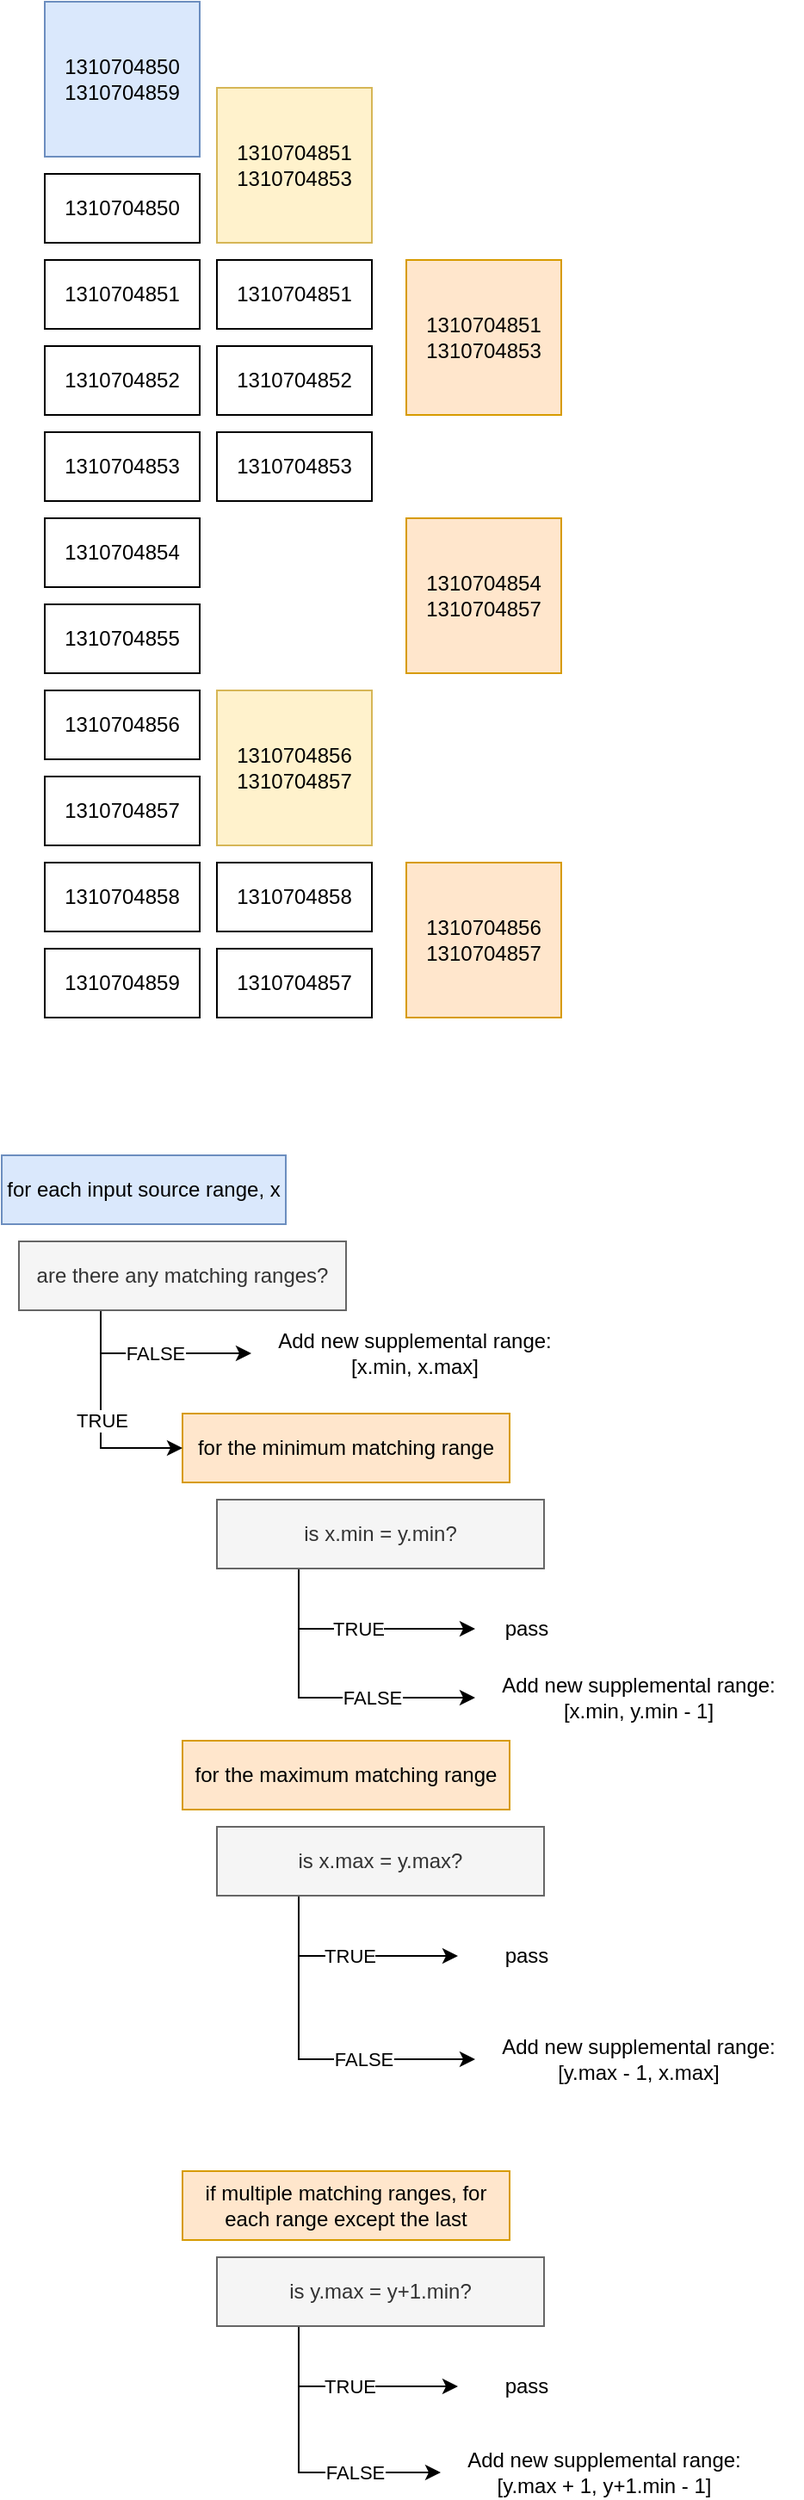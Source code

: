 <mxfile version="22.1.18" type="device">
  <diagram name="Page-1" id="MLN2rzIXKxrf5tGAyEtu">
    <mxGraphModel dx="708" dy="477" grid="1" gridSize="10" guides="1" tooltips="1" connect="1" arrows="1" fold="1" page="1" pageScale="1" pageWidth="850" pageHeight="1100" math="0" shadow="0">
      <root>
        <mxCell id="0" />
        <mxCell id="1" parent="0" />
        <mxCell id="P5py2p3auUi1wWhIR2dC-1" value="1310704850" style="rounded=0;whiteSpace=wrap;html=1;" parent="1" vertex="1">
          <mxGeometry x="80" y="180" width="90" height="40" as="geometry" />
        </mxCell>
        <mxCell id="P5py2p3auUi1wWhIR2dC-2" value="1310704851" style="rounded=0;whiteSpace=wrap;html=1;" parent="1" vertex="1">
          <mxGeometry x="80" y="230" width="90" height="40" as="geometry" />
        </mxCell>
        <mxCell id="P5py2p3auUi1wWhIR2dC-3" value="1310704852" style="rounded=0;whiteSpace=wrap;html=1;" parent="1" vertex="1">
          <mxGeometry x="80" y="280" width="90" height="40" as="geometry" />
        </mxCell>
        <mxCell id="P5py2p3auUi1wWhIR2dC-4" value="1310704853" style="rounded=0;whiteSpace=wrap;html=1;" parent="1" vertex="1">
          <mxGeometry x="80" y="330" width="90" height="40" as="geometry" />
        </mxCell>
        <mxCell id="P5py2p3auUi1wWhIR2dC-5" value="1310704854" style="rounded=0;whiteSpace=wrap;html=1;" parent="1" vertex="1">
          <mxGeometry x="80" y="380" width="90" height="40" as="geometry" />
        </mxCell>
        <mxCell id="P5py2p3auUi1wWhIR2dC-6" value="1310704855" style="rounded=0;whiteSpace=wrap;html=1;" parent="1" vertex="1">
          <mxGeometry x="80" y="430" width="90" height="40" as="geometry" />
        </mxCell>
        <mxCell id="P5py2p3auUi1wWhIR2dC-7" value="1310704856" style="rounded=0;whiteSpace=wrap;html=1;" parent="1" vertex="1">
          <mxGeometry x="80" y="480" width="90" height="40" as="geometry" />
        </mxCell>
        <mxCell id="P5py2p3auUi1wWhIR2dC-8" value="1310704857" style="rounded=0;whiteSpace=wrap;html=1;" parent="1" vertex="1">
          <mxGeometry x="80" y="530" width="90" height="40" as="geometry" />
        </mxCell>
        <mxCell id="P5py2p3auUi1wWhIR2dC-9" value="1310704858" style="rounded=0;whiteSpace=wrap;html=1;" parent="1" vertex="1">
          <mxGeometry x="80" y="580" width="90" height="40" as="geometry" />
        </mxCell>
        <mxCell id="P5py2p3auUi1wWhIR2dC-11" value="1310704859" style="rounded=0;whiteSpace=wrap;html=1;" parent="1" vertex="1">
          <mxGeometry x="80" y="630" width="90" height="40" as="geometry" />
        </mxCell>
        <mxCell id="P5py2p3auUi1wWhIR2dC-14" value="1310704850&lt;br&gt;1310704859" style="rounded=0;whiteSpace=wrap;html=1;fillColor=#dae8fc;strokeColor=#6c8ebf;" parent="1" vertex="1">
          <mxGeometry x="80" y="80" width="90" height="90" as="geometry" />
        </mxCell>
        <mxCell id="POvnpQk6guGHFEmsvNod-3" value="1310704851" style="rounded=0;whiteSpace=wrap;html=1;" vertex="1" parent="1">
          <mxGeometry x="180" y="230" width="90" height="40" as="geometry" />
        </mxCell>
        <mxCell id="POvnpQk6guGHFEmsvNod-4" value="1310704852" style="rounded=0;whiteSpace=wrap;html=1;" vertex="1" parent="1">
          <mxGeometry x="180" y="280" width="90" height="40" as="geometry" />
        </mxCell>
        <mxCell id="POvnpQk6guGHFEmsvNod-5" value="1310704853" style="rounded=0;whiteSpace=wrap;html=1;" vertex="1" parent="1">
          <mxGeometry x="180" y="330" width="90" height="40" as="geometry" />
        </mxCell>
        <mxCell id="POvnpQk6guGHFEmsvNod-6" value="1310704858" style="rounded=0;whiteSpace=wrap;html=1;" vertex="1" parent="1">
          <mxGeometry x="180" y="580" width="90" height="40" as="geometry" />
        </mxCell>
        <mxCell id="POvnpQk6guGHFEmsvNod-7" value="1310704857" style="rounded=0;whiteSpace=wrap;html=1;" vertex="1" parent="1">
          <mxGeometry x="180" y="630" width="90" height="40" as="geometry" />
        </mxCell>
        <mxCell id="POvnpQk6guGHFEmsvNod-8" value="1310704851&lt;br&gt;1310704853" style="rounded=0;whiteSpace=wrap;html=1;fillColor=#fff2cc;strokeColor=#d6b656;" vertex="1" parent="1">
          <mxGeometry x="180" y="130" width="90" height="90" as="geometry" />
        </mxCell>
        <mxCell id="POvnpQk6guGHFEmsvNod-10" value="1310704856&lt;br&gt;1310704857" style="rounded=0;whiteSpace=wrap;html=1;fillColor=#fff2cc;strokeColor=#d6b656;" vertex="1" parent="1">
          <mxGeometry x="180" y="480" width="90" height="90" as="geometry" />
        </mxCell>
        <mxCell id="POvnpQk6guGHFEmsvNod-15" value="1310704851&lt;br&gt;1310704853" style="rounded=0;whiteSpace=wrap;html=1;fillColor=#ffe6cc;strokeColor=#d79b00;" vertex="1" parent="1">
          <mxGeometry x="290" y="230" width="90" height="90" as="geometry" />
        </mxCell>
        <mxCell id="POvnpQk6guGHFEmsvNod-16" value="1310704854&lt;br&gt;1310704857" style="rounded=0;whiteSpace=wrap;html=1;fillColor=#ffe6cc;strokeColor=#d79b00;" vertex="1" parent="1">
          <mxGeometry x="290" y="380" width="90" height="90" as="geometry" />
        </mxCell>
        <mxCell id="POvnpQk6guGHFEmsvNod-17" value="1310704856&lt;br&gt;1310704857" style="rounded=0;whiteSpace=wrap;html=1;fillColor=#ffe6cc;strokeColor=#d79b00;" vertex="1" parent="1">
          <mxGeometry x="290" y="580" width="90" height="90" as="geometry" />
        </mxCell>
        <mxCell id="POvnpQk6guGHFEmsvNod-18" value="for each input source range, x" style="rounded=0;whiteSpace=wrap;html=1;fillColor=#dae8fc;strokeColor=#6c8ebf;" vertex="1" parent="1">
          <mxGeometry x="55" y="750" width="165" height="40" as="geometry" />
        </mxCell>
        <mxCell id="POvnpQk6guGHFEmsvNod-20" value="for the minimum matching range" style="rounded=0;whiteSpace=wrap;html=1;fillColor=#ffe6cc;strokeColor=#d79b00;" vertex="1" parent="1">
          <mxGeometry x="160" y="900" width="190" height="40" as="geometry" />
        </mxCell>
        <mxCell id="POvnpQk6guGHFEmsvNod-31" value="FALSE" style="edgeStyle=orthogonalEdgeStyle;rounded=0;orthogonalLoop=1;jettySize=auto;html=1;entryX=0;entryY=0.5;entryDx=0;entryDy=0;exitX=0.25;exitY=1;exitDx=0;exitDy=0;" edge="1" parent="1" source="POvnpQk6guGHFEmsvNod-22" target="POvnpQk6guGHFEmsvNod-36">
          <mxGeometry x="0.324" relative="1" as="geometry">
            <mxPoint x="330" y="1080" as="targetPoint" />
            <mxPoint as="offset" />
          </mxGeometry>
        </mxCell>
        <mxCell id="POvnpQk6guGHFEmsvNod-33" value="TRUE" style="edgeStyle=orthogonalEdgeStyle;rounded=0;orthogonalLoop=1;jettySize=auto;html=1;entryX=0;entryY=0.5;entryDx=0;entryDy=0;exitX=0.25;exitY=1;exitDx=0;exitDy=0;" edge="1" parent="1" source="POvnpQk6guGHFEmsvNod-22" target="POvnpQk6guGHFEmsvNod-32">
          <mxGeometry relative="1" as="geometry" />
        </mxCell>
        <mxCell id="POvnpQk6guGHFEmsvNod-22" value="is x.min = y.min?" style="rounded=0;whiteSpace=wrap;html=1;fillColor=#f5f5f5;strokeColor=#666666;fontColor=#333333;" vertex="1" parent="1">
          <mxGeometry x="180" y="950" width="190" height="40" as="geometry" />
        </mxCell>
        <mxCell id="POvnpQk6guGHFEmsvNod-32" value="pass" style="text;html=1;strokeColor=none;fillColor=none;align=center;verticalAlign=middle;whiteSpace=wrap;rounded=0;" vertex="1" parent="1">
          <mxGeometry x="330" y="1010" width="60" height="30" as="geometry" />
        </mxCell>
        <mxCell id="POvnpQk6guGHFEmsvNod-36" value="Add new supplemental range: [x.min, y.min - 1]" style="text;html=1;strokeColor=none;fillColor=none;align=center;verticalAlign=middle;whiteSpace=wrap;rounded=0;" vertex="1" parent="1">
          <mxGeometry x="330" y="1050" width="190" height="30" as="geometry" />
        </mxCell>
        <mxCell id="POvnpQk6guGHFEmsvNod-38" value="TRUE" style="edgeStyle=orthogonalEdgeStyle;rounded=0;orthogonalLoop=1;jettySize=auto;html=1;entryX=0;entryY=0.5;entryDx=0;entryDy=0;exitX=0.25;exitY=1;exitDx=0;exitDy=0;" edge="1" parent="1" source="POvnpQk6guGHFEmsvNod-37" target="POvnpQk6guGHFEmsvNod-20">
          <mxGeometry relative="1" as="geometry" />
        </mxCell>
        <mxCell id="POvnpQk6guGHFEmsvNod-40" value="FALSE" style="edgeStyle=orthogonalEdgeStyle;rounded=0;orthogonalLoop=1;jettySize=auto;html=1;entryX=0;entryY=0.5;entryDx=0;entryDy=0;exitX=0.25;exitY=1;exitDx=0;exitDy=0;" edge="1" parent="1" source="POvnpQk6guGHFEmsvNod-37" target="POvnpQk6guGHFEmsvNod-39">
          <mxGeometry relative="1" as="geometry" />
        </mxCell>
        <mxCell id="POvnpQk6guGHFEmsvNod-37" value="are there any matching ranges?" style="rounded=0;whiteSpace=wrap;html=1;fillColor=#f5f5f5;strokeColor=#666666;fontColor=#333333;" vertex="1" parent="1">
          <mxGeometry x="65" y="800" width="190" height="40" as="geometry" />
        </mxCell>
        <mxCell id="POvnpQk6guGHFEmsvNod-39" value="Add new supplemental range: [x.min, x.max]" style="text;html=1;strokeColor=none;fillColor=none;align=center;verticalAlign=middle;whiteSpace=wrap;rounded=0;" vertex="1" parent="1">
          <mxGeometry x="200" y="850" width="190" height="30" as="geometry" />
        </mxCell>
        <mxCell id="POvnpQk6guGHFEmsvNod-43" value="TRUE" style="edgeStyle=orthogonalEdgeStyle;rounded=0;orthogonalLoop=1;jettySize=auto;html=1;entryX=0;entryY=0.5;entryDx=0;entryDy=0;exitX=0.25;exitY=1;exitDx=0;exitDy=0;" edge="1" parent="1" source="POvnpQk6guGHFEmsvNod-41" target="POvnpQk6guGHFEmsvNod-42">
          <mxGeometry relative="1" as="geometry" />
        </mxCell>
        <mxCell id="POvnpQk6guGHFEmsvNod-45" value="FALSE" style="edgeStyle=orthogonalEdgeStyle;rounded=0;orthogonalLoop=1;jettySize=auto;html=1;entryX=0;entryY=0.5;entryDx=0;entryDy=0;exitX=0.25;exitY=1;exitDx=0;exitDy=0;" edge="1" parent="1" source="POvnpQk6guGHFEmsvNod-41" target="POvnpQk6guGHFEmsvNod-47">
          <mxGeometry x="0.343" relative="1" as="geometry">
            <mxPoint x="320" y="1270" as="targetPoint" />
            <mxPoint as="offset" />
          </mxGeometry>
        </mxCell>
        <mxCell id="POvnpQk6guGHFEmsvNod-41" value="is x.max = y.max?" style="rounded=0;whiteSpace=wrap;html=1;fillColor=#f5f5f5;strokeColor=#666666;fontColor=#333333;" vertex="1" parent="1">
          <mxGeometry x="180" y="1140" width="190" height="40" as="geometry" />
        </mxCell>
        <mxCell id="POvnpQk6guGHFEmsvNod-42" value="pass" style="text;html=1;strokeColor=none;fillColor=none;align=center;verticalAlign=middle;whiteSpace=wrap;rounded=0;" vertex="1" parent="1">
          <mxGeometry x="320" y="1200" width="80" height="30" as="geometry" />
        </mxCell>
        <mxCell id="POvnpQk6guGHFEmsvNod-46" value="for the maximum matching range" style="rounded=0;whiteSpace=wrap;html=1;fillColor=#ffe6cc;strokeColor=#d79b00;" vertex="1" parent="1">
          <mxGeometry x="160" y="1090" width="190" height="40" as="geometry" />
        </mxCell>
        <mxCell id="POvnpQk6guGHFEmsvNod-47" value="Add new supplemental range: [y.max - 1, x.max]" style="text;html=1;strokeColor=none;fillColor=none;align=center;verticalAlign=middle;whiteSpace=wrap;rounded=0;" vertex="1" parent="1">
          <mxGeometry x="330" y="1260" width="190" height="30" as="geometry" />
        </mxCell>
        <mxCell id="POvnpQk6guGHFEmsvNod-48" value="if multiple matching ranges, for each range except the last" style="rounded=0;whiteSpace=wrap;html=1;fillColor=#ffe6cc;strokeColor=#d79b00;" vertex="1" parent="1">
          <mxGeometry x="160" y="1340" width="190" height="40" as="geometry" />
        </mxCell>
        <mxCell id="POvnpQk6guGHFEmsvNod-56" value="FALSE" style="edgeStyle=orthogonalEdgeStyle;rounded=0;orthogonalLoop=1;jettySize=auto;html=1;entryX=0;entryY=0.5;entryDx=0;entryDy=0;exitX=0.25;exitY=1;exitDx=0;exitDy=0;" edge="1" parent="1" source="POvnpQk6guGHFEmsvNod-50" target="POvnpQk6guGHFEmsvNod-55">
          <mxGeometry x="0.403" relative="1" as="geometry">
            <mxPoint as="offset" />
          </mxGeometry>
        </mxCell>
        <mxCell id="POvnpQk6guGHFEmsvNod-58" value="TRUE" style="edgeStyle=orthogonalEdgeStyle;rounded=0;orthogonalLoop=1;jettySize=auto;html=1;entryX=0;entryY=0.5;entryDx=0;entryDy=0;exitX=0.25;exitY=1;exitDx=0;exitDy=0;" edge="1" parent="1" source="POvnpQk6guGHFEmsvNod-50" target="POvnpQk6guGHFEmsvNod-57">
          <mxGeometry relative="1" as="geometry" />
        </mxCell>
        <mxCell id="POvnpQk6guGHFEmsvNod-50" value="is y.max = y+1.min?" style="rounded=0;whiteSpace=wrap;html=1;fillColor=#f5f5f5;strokeColor=#666666;fontColor=#333333;" vertex="1" parent="1">
          <mxGeometry x="180" y="1390" width="190" height="40" as="geometry" />
        </mxCell>
        <mxCell id="POvnpQk6guGHFEmsvNod-55" value="Add new supplemental range: [y.max + 1, y+1.min - 1]" style="text;html=1;strokeColor=none;fillColor=none;align=center;verticalAlign=middle;whiteSpace=wrap;rounded=0;" vertex="1" parent="1">
          <mxGeometry x="310" y="1500" width="190" height="30" as="geometry" />
        </mxCell>
        <mxCell id="POvnpQk6guGHFEmsvNod-57" value="pass" style="text;html=1;strokeColor=none;fillColor=none;align=center;verticalAlign=middle;whiteSpace=wrap;rounded=0;" vertex="1" parent="1">
          <mxGeometry x="320" y="1450" width="80" height="30" as="geometry" />
        </mxCell>
      </root>
    </mxGraphModel>
  </diagram>
</mxfile>
